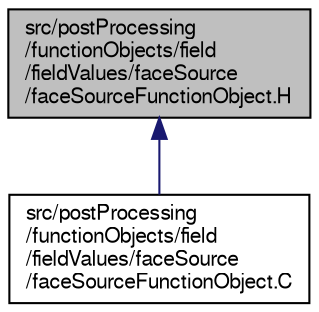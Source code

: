 digraph "src/postProcessing/functionObjects/field/fieldValues/faceSource/faceSourceFunctionObject.H"
{
  bgcolor="transparent";
  edge [fontname="FreeSans",fontsize="10",labelfontname="FreeSans",labelfontsize="10"];
  node [fontname="FreeSans",fontsize="10",shape=record];
  Node300 [label="src/postProcessing\l/functionObjects/field\l/fieldValues/faceSource\l/faceSourceFunctionObject.H",height=0.2,width=0.4,color="black", fillcolor="grey75", style="filled", fontcolor="black"];
  Node300 -> Node301 [dir="back",color="midnightblue",fontsize="10",style="solid",fontname="FreeSans"];
  Node301 [label="src/postProcessing\l/functionObjects/field\l/fieldValues/faceSource\l/faceSourceFunctionObject.C",height=0.2,width=0.4,color="black",URL="$a13295.html"];
}
